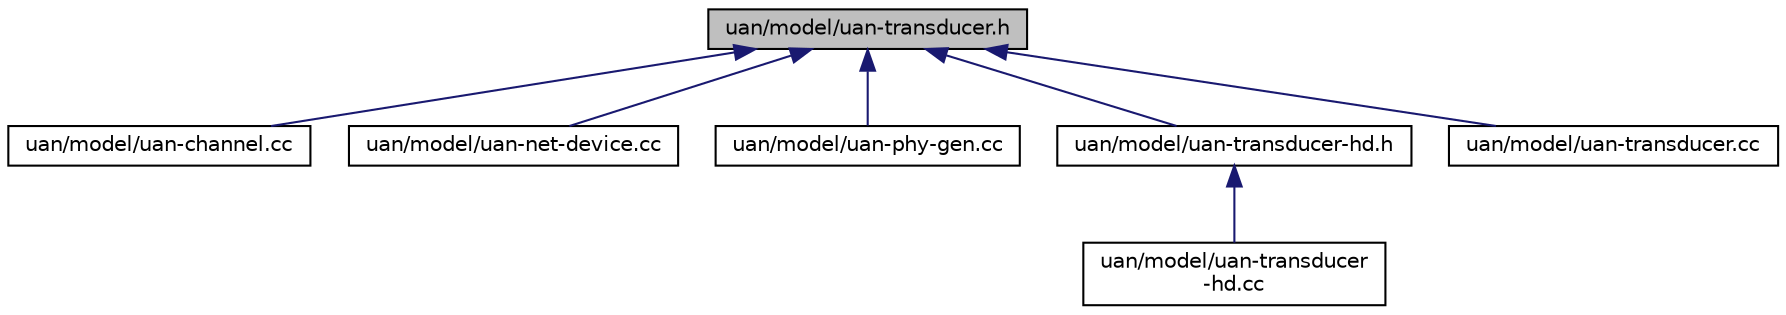digraph "uan/model/uan-transducer.h"
{
  edge [fontname="Helvetica",fontsize="10",labelfontname="Helvetica",labelfontsize="10"];
  node [fontname="Helvetica",fontsize="10",shape=record];
  Node1 [label="uan/model/uan-transducer.h",height=0.2,width=0.4,color="black", fillcolor="grey75", style="filled", fontcolor="black"];
  Node1 -> Node2 [dir="back",color="midnightblue",fontsize="10",style="solid"];
  Node2 [label="uan/model/uan-channel.cc",height=0.2,width=0.4,color="black", fillcolor="white", style="filled",URL="$d9/d2f/uan-channel_8cc.html"];
  Node1 -> Node3 [dir="back",color="midnightblue",fontsize="10",style="solid"];
  Node3 [label="uan/model/uan-net-device.cc",height=0.2,width=0.4,color="black", fillcolor="white", style="filled",URL="$d8/dce/uan-net-device_8cc.html"];
  Node1 -> Node4 [dir="back",color="midnightblue",fontsize="10",style="solid"];
  Node4 [label="uan/model/uan-phy-gen.cc",height=0.2,width=0.4,color="black", fillcolor="white", style="filled",URL="$d8/da0/uan-phy-gen_8cc.html"];
  Node1 -> Node5 [dir="back",color="midnightblue",fontsize="10",style="solid"];
  Node5 [label="uan/model/uan-transducer-hd.h",height=0.2,width=0.4,color="black", fillcolor="white", style="filled",URL="$d5/dfe/uan-transducer-hd_8h.html"];
  Node5 -> Node6 [dir="back",color="midnightblue",fontsize="10",style="solid"];
  Node6 [label="uan/model/uan-transducer\l-hd.cc",height=0.2,width=0.4,color="black", fillcolor="white", style="filled",URL="$d9/d0c/uan-transducer-hd_8cc.html"];
  Node1 -> Node7 [dir="back",color="midnightblue",fontsize="10",style="solid"];
  Node7 [label="uan/model/uan-transducer.cc",height=0.2,width=0.4,color="black", fillcolor="white", style="filled",URL="$d9/db2/uan-transducer_8cc.html"];
}
